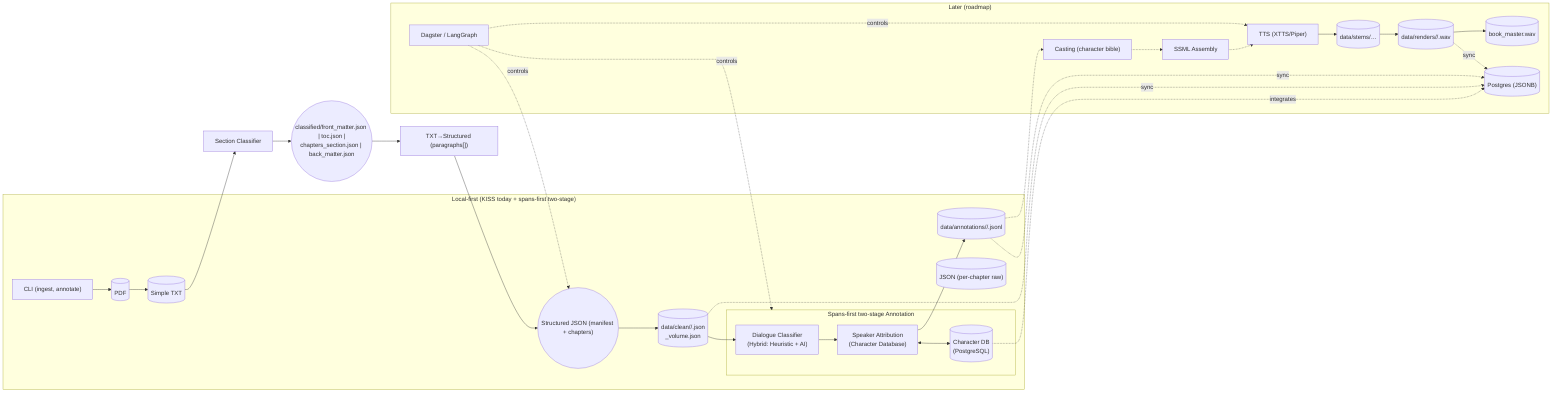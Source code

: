 flowchart LR
  subgraph Dev["Local-first (KISS today + spans-first two-stage)"]
    CLI["CLI (ingest, annotate)"]
    PDF[("PDF")]
    TXT[("Simple TXT")]
    JSONRaw[("JSON (per-chapter raw)")]
      JSONStruct(("Structured JSON (manifest + chapters)"))
    
  subgraph Anno["Spans-first two-stage Annotation"]
      DialogueAgent["Dialogue Classifier<br/>(Hybrid: Heuristic + AI)"]
      SpeakerAgent["Speaker Attribution<br/>(Character Database)"]
      CharDB[("Character DB<br/>(PostgreSQL)")]
    end
    
    Artifacts[("data/clean/<book>/<chapter>.json\n<pdf_stem>_volume.json")]
    Annos[("data/annotations/<book>/<chapter>.jsonl")]
  end

  CLI --> PDF --> TXT --> SectionClassifier --> Classified --> TxtStructured --> JSONStruct --> Artifacts
  Artifacts --> DialogueAgent
  DialogueAgent --> SpeakerAgent
  SpeakerAgent <--> CharDB
  SpeakerAgent --> Annos

  subgraph Later["Later (roadmap)"]
    Casting["Casting (character bible)"]
    SSML["SSML Assembly"]
    TTS["TTS (XTTS/Piper)"]
    Stems[("data/stems/…")]
    Renders[("data/renders/<book>/<chapter>.wav")]
    Master[("book_master.wav")]
    Orchestrator["Dagster / LangGraph"]
    DB[("Postgres (JSONB)")]
  end

  CharDB -.integrates.-> DB
  Annos -.-> Casting -.-> SSML -.-> TTS --> Stems --> Renders --> Master
  Orchestrator -.controls.-> JSONStruct
  Orchestrator -.controls.-> Anno
  Orchestrator -.controls.-> TTS

  Artifacts -.sync.-> DB
  Annos -.sync.-> DB
  Renders -.sync.-> DB
      %% Upstream structuring stages (added)
      SectionClassifier["Section Classifier"]
      Classified(("classified/front_matter.json | toc.json |\nchapters_section.json | back_matter.json"))
  TxtStructured["TXT→Structured (paragraphs[])"]